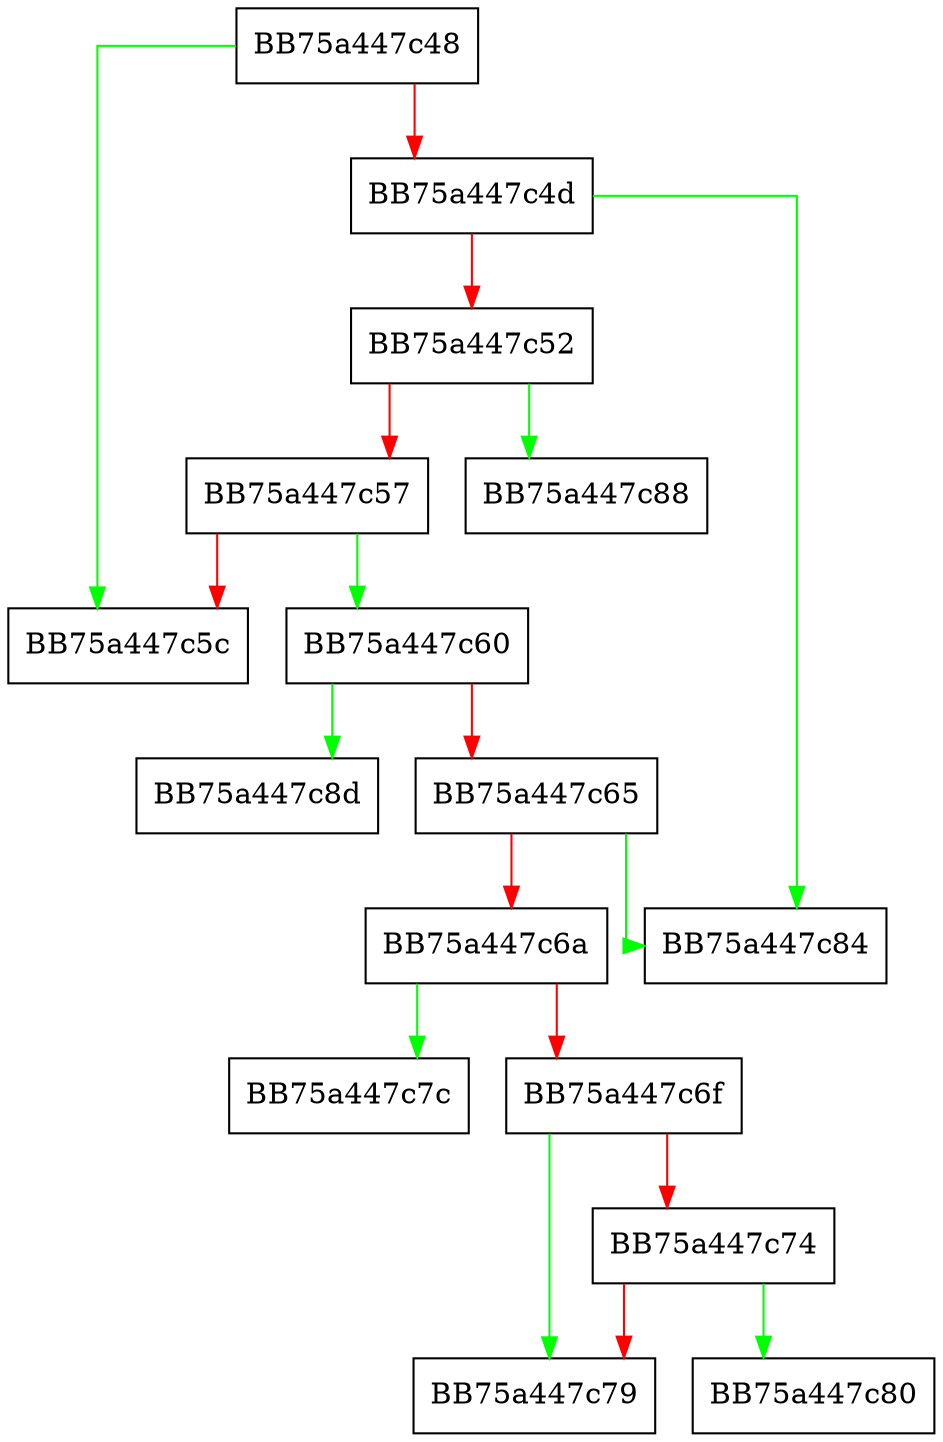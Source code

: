 digraph netvm_castvalue {
  node [shape="box"];
  graph [splines=ortho];
  BB75a447c48 -> BB75a447c5c [color="green"];
  BB75a447c48 -> BB75a447c4d [color="red"];
  BB75a447c4d -> BB75a447c84 [color="green"];
  BB75a447c4d -> BB75a447c52 [color="red"];
  BB75a447c52 -> BB75a447c88 [color="green"];
  BB75a447c52 -> BB75a447c57 [color="red"];
  BB75a447c57 -> BB75a447c60 [color="green"];
  BB75a447c57 -> BB75a447c5c [color="red"];
  BB75a447c60 -> BB75a447c8d [color="green"];
  BB75a447c60 -> BB75a447c65 [color="red"];
  BB75a447c65 -> BB75a447c84 [color="green"];
  BB75a447c65 -> BB75a447c6a [color="red"];
  BB75a447c6a -> BB75a447c7c [color="green"];
  BB75a447c6a -> BB75a447c6f [color="red"];
  BB75a447c6f -> BB75a447c79 [color="green"];
  BB75a447c6f -> BB75a447c74 [color="red"];
  BB75a447c74 -> BB75a447c80 [color="green"];
  BB75a447c74 -> BB75a447c79 [color="red"];
}